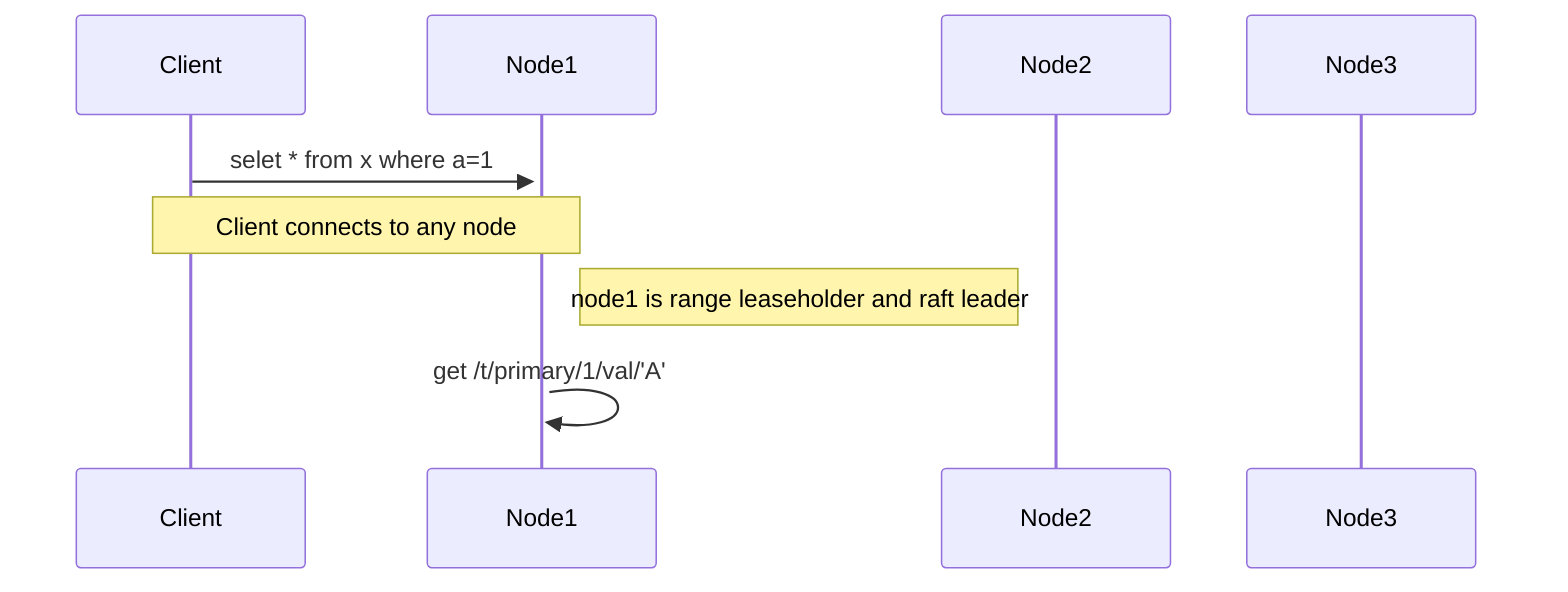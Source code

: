 %% mmdc -i insert_singleton_ideal.mmd -o insert_singleton_ideal.png
sequenceDiagram
    participant Client
    participant Node1
    participant Node2
    participant Node3
    Client->>+Node1: selet * from x where a=1
Note Over Client,Node1: Client connects to any node
Note Right of Node1: node1 is range leaseholder and raft leader
    Node1->>+Node1:get /t/primary/1/val/'A'